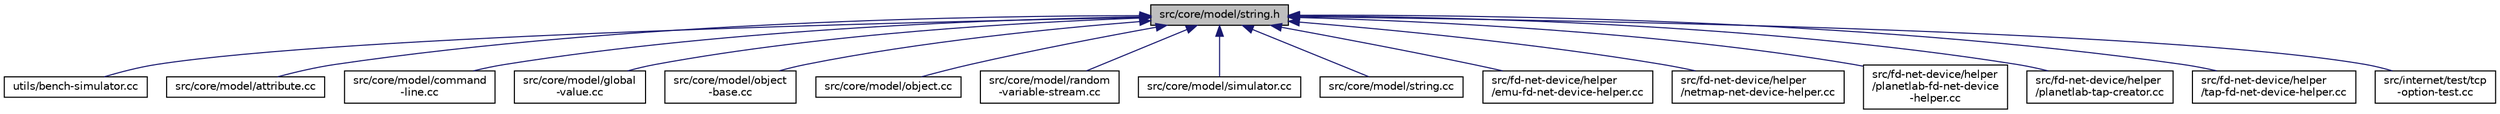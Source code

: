 digraph "src/core/model/string.h"
{
 // LATEX_PDF_SIZE
  edge [fontname="Helvetica",fontsize="10",labelfontname="Helvetica",labelfontsize="10"];
  node [fontname="Helvetica",fontsize="10",shape=record];
  Node1 [label="src/core/model/string.h",height=0.2,width=0.4,color="black", fillcolor="grey75", style="filled", fontcolor="black",tooltip="ns3::StringValue attribute value declarations."];
  Node1 -> Node2 [dir="back",color="midnightblue",fontsize="10",style="solid",fontname="Helvetica"];
  Node2 [label="utils/bench-simulator.cc",height=0.2,width=0.4,color="black", fillcolor="white", style="filled",URL="$bench-simulator_8cc.html",tooltip=" "];
  Node1 -> Node3 [dir="back",color="midnightblue",fontsize="10",style="solid",fontname="Helvetica"];
  Node3 [label="src/core/model/attribute.cc",height=0.2,width=0.4,color="black", fillcolor="white", style="filled",URL="$attribute_8cc.html",tooltip="ns3::AttributeValue, ns3::AttributeAccessor and ns3::AttributeChecker implementations."];
  Node1 -> Node4 [dir="back",color="midnightblue",fontsize="10",style="solid",fontname="Helvetica"];
  Node4 [label="src/core/model/command\l-line.cc",height=0.2,width=0.4,color="black", fillcolor="white", style="filled",URL="$command-line_8cc.html",tooltip="ns3::CommandLine implementation."];
  Node1 -> Node5 [dir="back",color="midnightblue",fontsize="10",style="solid",fontname="Helvetica"];
  Node5 [label="src/core/model/global\l-value.cc",height=0.2,width=0.4,color="black", fillcolor="white", style="filled",URL="$global-value_8cc.html",tooltip="ns3::GlobalValue implementation."];
  Node1 -> Node6 [dir="back",color="midnightblue",fontsize="10",style="solid",fontname="Helvetica"];
  Node6 [label="src/core/model/object\l-base.cc",height=0.2,width=0.4,color="black", fillcolor="white", style="filled",URL="$object-base_8cc.html",tooltip="ns3::ObjectBase class implementation."];
  Node1 -> Node7 [dir="back",color="midnightblue",fontsize="10",style="solid",fontname="Helvetica"];
  Node7 [label="src/core/model/object.cc",height=0.2,width=0.4,color="black", fillcolor="white", style="filled",URL="$object_8cc.html",tooltip="ns3::Object class implementation."];
  Node1 -> Node8 [dir="back",color="midnightblue",fontsize="10",style="solid",fontname="Helvetica"];
  Node8 [label="src/core/model/random\l-variable-stream.cc",height=0.2,width=0.4,color="black", fillcolor="white", style="filled",URL="$random-variable-stream_8cc.html",tooltip="ns3::RandomVariableStream and related implementations"];
  Node1 -> Node9 [dir="back",color="midnightblue",fontsize="10",style="solid",fontname="Helvetica"];
  Node9 [label="src/core/model/simulator.cc",height=0.2,width=0.4,color="black", fillcolor="white", style="filled",URL="$simulator_8cc.html",tooltip="ns3::Simulator implementation, as well as implementation pointer, global scheduler implementation."];
  Node1 -> Node10 [dir="back",color="midnightblue",fontsize="10",style="solid",fontname="Helvetica"];
  Node10 [label="src/core/model/string.cc",height=0.2,width=0.4,color="black", fillcolor="white", style="filled",URL="$string_8cc.html",tooltip="ns3::StringValue attribute value implementation."];
  Node1 -> Node11 [dir="back",color="midnightblue",fontsize="10",style="solid",fontname="Helvetica"];
  Node11 [label="src/fd-net-device/helper\l/emu-fd-net-device-helper.cc",height=0.2,width=0.4,color="black", fillcolor="white", style="filled",URL="$emu-fd-net-device-helper_8cc.html",tooltip=" "];
  Node1 -> Node12 [dir="back",color="midnightblue",fontsize="10",style="solid",fontname="Helvetica"];
  Node12 [label="src/fd-net-device/helper\l/netmap-net-device-helper.cc",height=0.2,width=0.4,color="black", fillcolor="white", style="filled",URL="$netmap-net-device-helper_8cc.html",tooltip=" "];
  Node1 -> Node13 [dir="back",color="midnightblue",fontsize="10",style="solid",fontname="Helvetica"];
  Node13 [label="src/fd-net-device/helper\l/planetlab-fd-net-device\l-helper.cc",height=0.2,width=0.4,color="black", fillcolor="white", style="filled",URL="$planetlab-fd-net-device-helper_8cc.html",tooltip=" "];
  Node1 -> Node14 [dir="back",color="midnightblue",fontsize="10",style="solid",fontname="Helvetica"];
  Node14 [label="src/fd-net-device/helper\l/planetlab-tap-creator.cc",height=0.2,width=0.4,color="black", fillcolor="white", style="filled",URL="$planetlab-tap-creator_8cc.html",tooltip=" "];
  Node1 -> Node15 [dir="back",color="midnightblue",fontsize="10",style="solid",fontname="Helvetica"];
  Node15 [label="src/fd-net-device/helper\l/tap-fd-net-device-helper.cc",height=0.2,width=0.4,color="black", fillcolor="white", style="filled",URL="$tap-fd-net-device-helper_8cc.html",tooltip=" "];
  Node1 -> Node16 [dir="back",color="midnightblue",fontsize="10",style="solid",fontname="Helvetica"];
  Node16 [label="src/internet/test/tcp\l-option-test.cc",height=0.2,width=0.4,color="black", fillcolor="white", style="filled",URL="$tcp-option-test_8cc.html",tooltip=" "];
}
